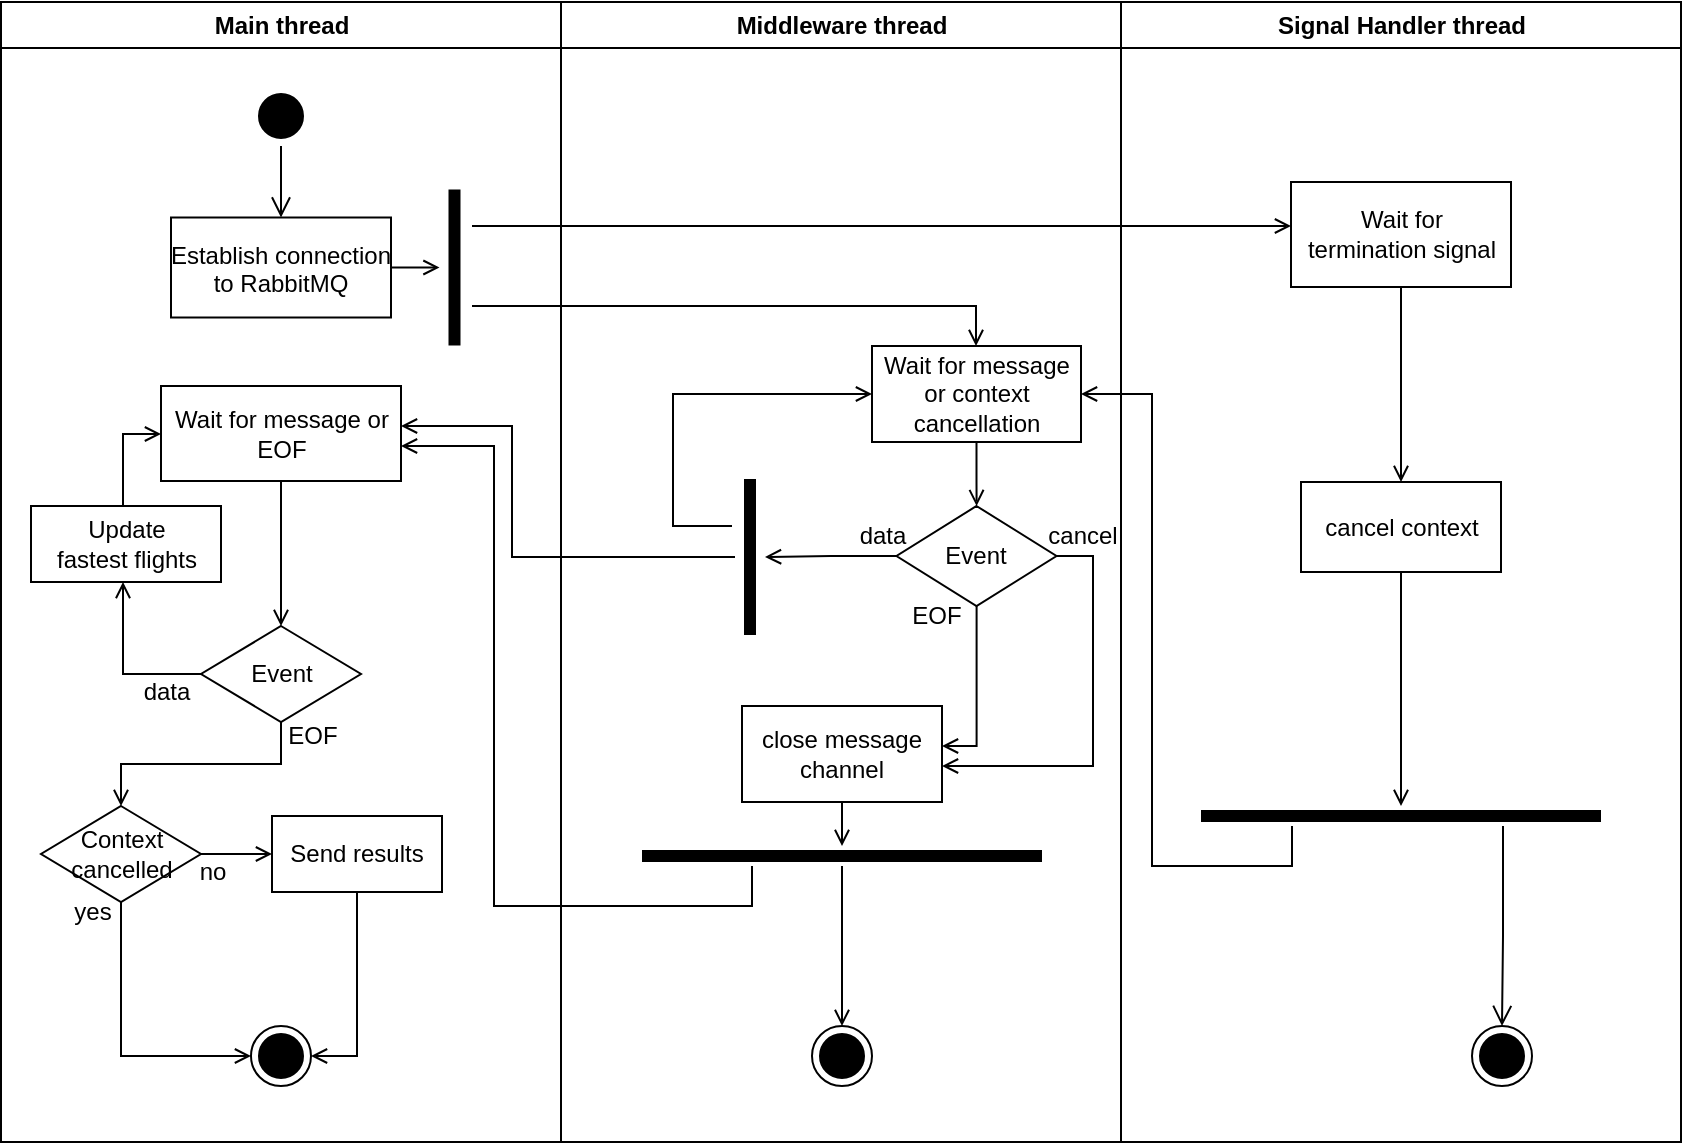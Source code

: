 <mxfile version="22.0.5" type="device" pages="2">
  <diagram name="Page-1" id="e7e014a7-5840-1c2e-5031-d8a46d1fe8dd">
    <mxGraphModel dx="868" dy="432" grid="1" gridSize="10" guides="1" tooltips="1" connect="1" arrows="1" fold="1" page="1" pageScale="1" pageWidth="1169" pageHeight="826" background="none" math="0" shadow="0">
      <root>
        <mxCell id="0" />
        <mxCell id="1" parent="0" />
        <mxCell id="2" value="Main thread" style="swimlane;whiteSpace=wrap" parent="1" vertex="1">
          <mxGeometry x="164.5" y="128" width="280" height="570" as="geometry" />
        </mxCell>
        <mxCell id="5" value="" style="ellipse;shape=startState;fillColor=#000000;strokeColor=#000000;" parent="2" vertex="1">
          <mxGeometry x="125" y="42" width="30" height="30" as="geometry" />
        </mxCell>
        <mxCell id="6" value="" style="edgeStyle=elbowEdgeStyle;elbow=horizontal;verticalAlign=bottom;endArrow=open;endSize=8;strokeColor=#000000;endFill=1;rounded=0" parent="2" source="5" target="7" edge="1">
          <mxGeometry x="100" y="40" as="geometry">
            <mxPoint x="115" y="110" as="targetPoint" />
          </mxGeometry>
        </mxCell>
        <mxCell id="7" value="Establish connection&#xa;to RabbitMQ" style="strokeColor=#000000;" parent="2" vertex="1">
          <mxGeometry x="85" y="107.75" width="110" height="50" as="geometry" />
        </mxCell>
        <mxCell id="9" value="" style="endArrow=open;strokeColor=#000000;endFill=1;rounded=0" parent="2" source="7" target="o3OENYJQWLkYWnhnGJ2E-41" edge="1">
          <mxGeometry relative="1" as="geometry">
            <mxPoint x="140" y="220" as="targetPoint" />
          </mxGeometry>
        </mxCell>
        <mxCell id="o3OENYJQWLkYWnhnGJ2E-41" value="" style="shape=line;strokeWidth=6;strokeColor=#000000;rotation=-90;" parent="2" vertex="1">
          <mxGeometry x="187.75" y="125.25" width="78" height="15" as="geometry" />
        </mxCell>
        <mxCell id="o3OENYJQWLkYWnhnGJ2E-64" style="edgeStyle=orthogonalEdgeStyle;rounded=0;orthogonalLoop=1;jettySize=auto;html=1;endArrow=open;endFill=0;" parent="2" source="o3OENYJQWLkYWnhnGJ2E-50" target="o3OENYJQWLkYWnhnGJ2E-65" edge="1">
          <mxGeometry relative="1" as="geometry">
            <mxPoint x="140" y="372" as="targetPoint" />
          </mxGeometry>
        </mxCell>
        <mxCell id="o3OENYJQWLkYWnhnGJ2E-50" value="&lt;div&gt;Wait for message or EOF&lt;br&gt;&lt;/div&gt;" style="rounded=0;whiteSpace=wrap;html=1;" parent="2" vertex="1">
          <mxGeometry x="80" y="192" width="120" height="47.5" as="geometry" />
        </mxCell>
        <mxCell id="o3OENYJQWLkYWnhnGJ2E-65" value="Event" style="rhombus;whiteSpace=wrap;html=1;" parent="2" vertex="1">
          <mxGeometry x="100" y="312" width="80" height="48" as="geometry" />
        </mxCell>
        <mxCell id="8Y54ojKYTVyUvJ_XyWZ6-13" style="edgeStyle=orthogonalEdgeStyle;rounded=0;orthogonalLoop=1;jettySize=auto;html=1;endArrow=open;endFill=0;" edge="1" parent="2" source="o3OENYJQWLkYWnhnGJ2E-69" target="o3OENYJQWLkYWnhnGJ2E-79">
          <mxGeometry relative="1" as="geometry">
            <Array as="points">
              <mxPoint x="178" y="527" />
            </Array>
          </mxGeometry>
        </mxCell>
        <mxCell id="o3OENYJQWLkYWnhnGJ2E-69" value="Send results" style="html=1;whiteSpace=wrap;" parent="2" vertex="1">
          <mxGeometry x="135.5" y="407" width="85" height="38" as="geometry" />
        </mxCell>
        <mxCell id="o3OENYJQWLkYWnhnGJ2E-68" style="edgeStyle=orthogonalEdgeStyle;rounded=0;orthogonalLoop=1;jettySize=auto;html=1;endArrow=open;endFill=0;" parent="2" source="8Y54ojKYTVyUvJ_XyWZ6-9" target="o3OENYJQWLkYWnhnGJ2E-69" edge="1">
          <mxGeometry relative="1" as="geometry">
            <mxPoint x="175.5" y="442" as="targetPoint" />
            <Array as="points">
              <mxPoint x="126" y="426" />
              <mxPoint x="126" y="426" />
            </Array>
          </mxGeometry>
        </mxCell>
        <mxCell id="o3OENYJQWLkYWnhnGJ2E-74" value="EOF" style="text;html=1;align=center;verticalAlign=middle;resizable=0;points=[];autosize=1;strokeColor=none;fillColor=none;" parent="2" vertex="1">
          <mxGeometry x="135.5" y="352" width="40" height="30" as="geometry" />
        </mxCell>
        <mxCell id="o3OENYJQWLkYWnhnGJ2E-77" style="edgeStyle=orthogonalEdgeStyle;rounded=0;orthogonalLoop=1;jettySize=auto;html=1;endArrow=open;endFill=0;" parent="2" source="o3OENYJQWLkYWnhnGJ2E-76" target="o3OENYJQWLkYWnhnGJ2E-50" edge="1">
          <mxGeometry relative="1" as="geometry">
            <Array as="points">
              <mxPoint x="61" y="216" />
            </Array>
          </mxGeometry>
        </mxCell>
        <mxCell id="o3OENYJQWLkYWnhnGJ2E-76" value="&lt;div&gt;Update&lt;/div&gt;&lt;div&gt;fastest flights&lt;/div&gt;" style="html=1;whiteSpace=wrap;" parent="2" vertex="1">
          <mxGeometry x="15" y="252" width="95" height="38" as="geometry" />
        </mxCell>
        <mxCell id="o3OENYJQWLkYWnhnGJ2E-71" style="edgeStyle=orthogonalEdgeStyle;rounded=0;orthogonalLoop=1;jettySize=auto;html=1;endArrow=open;endFill=0;" parent="2" source="o3OENYJQWLkYWnhnGJ2E-65" target="o3OENYJQWLkYWnhnGJ2E-76" edge="1">
          <mxGeometry relative="1" as="geometry">
            <Array as="points">
              <mxPoint x="61" y="336" />
            </Array>
          </mxGeometry>
        </mxCell>
        <mxCell id="o3OENYJQWLkYWnhnGJ2E-79" value="" style="ellipse;html=1;shape=endState;fillColor=#000000;strokeColor=#000000;" parent="2" vertex="1">
          <mxGeometry x="125" y="512" width="30" height="30" as="geometry" />
        </mxCell>
        <mxCell id="o3OENYJQWLkYWnhnGJ2E-70" value="data" style="text;html=1;align=center;verticalAlign=middle;resizable=0;points=[];autosize=1;strokeColor=none;fillColor=none;" parent="2" vertex="1">
          <mxGeometry x="62.5" y="330" width="40" height="30" as="geometry" />
        </mxCell>
        <mxCell id="8Y54ojKYTVyUvJ_XyWZ6-10" value="" style="edgeStyle=orthogonalEdgeStyle;rounded=0;orthogonalLoop=1;jettySize=auto;html=1;endArrow=open;endFill=0;" edge="1" parent="2" source="o3OENYJQWLkYWnhnGJ2E-65" target="8Y54ojKYTVyUvJ_XyWZ6-9">
          <mxGeometry relative="1" as="geometry">
            <mxPoint x="304.5" y="580" as="targetPoint" />
            <mxPoint x="304.5" y="488" as="sourcePoint" />
          </mxGeometry>
        </mxCell>
        <mxCell id="8Y54ojKYTVyUvJ_XyWZ6-14" style="edgeStyle=orthogonalEdgeStyle;rounded=0;orthogonalLoop=1;jettySize=auto;html=1;endArrow=open;endFill=0;" edge="1" parent="2" source="8Y54ojKYTVyUvJ_XyWZ6-9" target="o3OENYJQWLkYWnhnGJ2E-79">
          <mxGeometry relative="1" as="geometry">
            <Array as="points">
              <mxPoint x="60" y="527" />
            </Array>
          </mxGeometry>
        </mxCell>
        <mxCell id="8Y54ojKYTVyUvJ_XyWZ6-9" value="&lt;div&gt;Context cancelled&lt;br&gt;&lt;/div&gt;" style="rhombus;whiteSpace=wrap;html=1;" vertex="1" parent="2">
          <mxGeometry x="20" y="402" width="80" height="48" as="geometry" />
        </mxCell>
        <mxCell id="8Y54ojKYTVyUvJ_XyWZ6-16" value="yes" style="text;html=1;align=center;verticalAlign=middle;resizable=0;points=[];autosize=1;strokeColor=none;fillColor=none;" vertex="1" parent="2">
          <mxGeometry x="25.5" y="440" width="40" height="30" as="geometry" />
        </mxCell>
        <mxCell id="8Y54ojKYTVyUvJ_XyWZ6-17" value="no" style="text;html=1;align=center;verticalAlign=middle;resizable=0;points=[];autosize=1;strokeColor=none;fillColor=none;" vertex="1" parent="2">
          <mxGeometry x="85" y="420" width="40" height="30" as="geometry" />
        </mxCell>
        <mxCell id="3" value="Middleware thread" style="swimlane;whiteSpace=wrap" parent="1" vertex="1">
          <mxGeometry x="444.5" y="128" width="280" height="570" as="geometry" />
        </mxCell>
        <mxCell id="o3OENYJQWLkYWnhnGJ2E-43" style="edgeStyle=orthogonalEdgeStyle;rounded=0;orthogonalLoop=1;jettySize=auto;html=1;endArrow=open;endFill=0;" parent="3" target="o3OENYJQWLkYWnhnGJ2E-44" edge="1">
          <mxGeometry relative="1" as="geometry">
            <mxPoint x="385.5" y="112" as="targetPoint" />
            <mxPoint x="-44.5" y="112" as="sourcePoint" />
            <Array as="points">
              <mxPoint x="56" y="112" />
              <mxPoint x="56" y="112" />
            </Array>
          </mxGeometry>
        </mxCell>
        <mxCell id="o3OENYJQWLkYWnhnGJ2E-48" value="Wait for message or context cancellation" style="rounded=0;whiteSpace=wrap;html=1;" parent="3" vertex="1">
          <mxGeometry x="155.5" y="172" width="104.5" height="48" as="geometry" />
        </mxCell>
        <mxCell id="o3OENYJQWLkYWnhnGJ2E-54" value="EOF" style="text;html=1;align=center;verticalAlign=middle;resizable=0;points=[];autosize=1;strokeColor=none;fillColor=none;" parent="3" vertex="1">
          <mxGeometry x="167.75" y="292" width="40" height="30" as="geometry" />
        </mxCell>
        <mxCell id="o3OENYJQWLkYWnhnGJ2E-95" style="edgeStyle=orthogonalEdgeStyle;rounded=0;orthogonalLoop=1;jettySize=auto;html=1;endArrow=open;endFill=0;" parent="3" source="o3OENYJQWLkYWnhnGJ2E-55" target="o3OENYJQWLkYWnhnGJ2E-94" edge="1">
          <mxGeometry relative="1" as="geometry" />
        </mxCell>
        <mxCell id="o3OENYJQWLkYWnhnGJ2E-55" value="close message channel" style="rounded=0;whiteSpace=wrap;html=1;" parent="3" vertex="1">
          <mxGeometry x="90.5" y="352" width="100" height="48" as="geometry" />
        </mxCell>
        <mxCell id="o3OENYJQWLkYWnhnGJ2E-80" style="edgeStyle=orthogonalEdgeStyle;rounded=0;orthogonalLoop=1;jettySize=auto;html=1;endArrow=open;endFill=0;" parent="3" source="o3OENYJQWLkYWnhnGJ2E-52" target="o3OENYJQWLkYWnhnGJ2E-55" edge="1">
          <mxGeometry relative="1" as="geometry">
            <mxPoint x="265.5" y="392" as="targetPoint" />
            <Array as="points">
              <mxPoint x="266" y="277" />
              <mxPoint x="266" y="382" />
            </Array>
          </mxGeometry>
        </mxCell>
        <mxCell id="o3OENYJQWLkYWnhnGJ2E-52" value="Event" style="rhombus;whiteSpace=wrap;html=1;" parent="3" vertex="1">
          <mxGeometry x="167.75" y="252" width="80" height="50" as="geometry" />
        </mxCell>
        <mxCell id="o3OENYJQWLkYWnhnGJ2E-51" style="edgeStyle=orthogonalEdgeStyle;rounded=0;orthogonalLoop=1;jettySize=auto;html=1;endArrow=open;endFill=0;" parent="3" source="o3OENYJQWLkYWnhnGJ2E-48" target="o3OENYJQWLkYWnhnGJ2E-52" edge="1">
          <mxGeometry relative="1" as="geometry">
            <mxPoint x="140" y="292" as="targetPoint" />
          </mxGeometry>
        </mxCell>
        <mxCell id="o3OENYJQWLkYWnhnGJ2E-53" style="edgeStyle=orthogonalEdgeStyle;rounded=0;orthogonalLoop=1;jettySize=auto;html=1;endArrow=open;endFill=0;" parent="3" source="o3OENYJQWLkYWnhnGJ2E-52" target="o3OENYJQWLkYWnhnGJ2E-55" edge="1">
          <mxGeometry relative="1" as="geometry">
            <mxPoint x="140" y="382" as="targetPoint" />
            <Array as="points">
              <mxPoint x="208" y="372" />
            </Array>
          </mxGeometry>
        </mxCell>
        <mxCell id="o3OENYJQWLkYWnhnGJ2E-58" value="data" style="text;html=1;align=center;verticalAlign=middle;resizable=0;points=[];autosize=1;strokeColor=none;fillColor=none;" parent="3" vertex="1">
          <mxGeometry x="140.5" y="252" width="40" height="30" as="geometry" />
        </mxCell>
        <mxCell id="o3OENYJQWLkYWnhnGJ2E-61" style="edgeStyle=orthogonalEdgeStyle;rounded=0;orthogonalLoop=1;jettySize=auto;html=1;endArrow=open;endFill=0;" parent="3" target="o3OENYJQWLkYWnhnGJ2E-48" edge="1">
          <mxGeometry relative="1" as="geometry">
            <mxPoint x="85.5" y="262" as="sourcePoint" />
            <Array as="points">
              <mxPoint x="56" y="262" />
              <mxPoint x="56" y="196" />
            </Array>
          </mxGeometry>
        </mxCell>
        <mxCell id="o3OENYJQWLkYWnhnGJ2E-59" value="" style="shape=line;strokeWidth=6;strokeColor=#000000;rotation=90;" parent="3" vertex="1">
          <mxGeometry x="55.5" y="270" width="78" height="15" as="geometry" />
        </mxCell>
        <mxCell id="o3OENYJQWLkYWnhnGJ2E-57" style="edgeStyle=orthogonalEdgeStyle;rounded=0;orthogonalLoop=1;jettySize=auto;html=1;endArrow=open;endFill=0;" parent="3" source="o3OENYJQWLkYWnhnGJ2E-52" target="o3OENYJQWLkYWnhnGJ2E-59" edge="1">
          <mxGeometry relative="1" as="geometry">
            <mxPoint x="115.5" y="277" as="targetPoint" />
          </mxGeometry>
        </mxCell>
        <mxCell id="o3OENYJQWLkYWnhnGJ2E-83" value="cancel" style="text;html=1;align=center;verticalAlign=middle;resizable=0;points=[];autosize=1;strokeColor=none;fillColor=none;" parent="3" vertex="1">
          <mxGeometry x="235.5" y="252" width="50" height="30" as="geometry" />
        </mxCell>
        <mxCell id="o3OENYJQWLkYWnhnGJ2E-96" style="edgeStyle=orthogonalEdgeStyle;rounded=0;orthogonalLoop=1;jettySize=auto;html=1;endArrow=open;endFill=0;" parent="3" source="o3OENYJQWLkYWnhnGJ2E-94" target="o3OENYJQWLkYWnhnGJ2E-97" edge="1">
          <mxGeometry relative="1" as="geometry">
            <mxPoint x="140.5" y="512" as="targetPoint" />
          </mxGeometry>
        </mxCell>
        <mxCell id="o3OENYJQWLkYWnhnGJ2E-94" value="" style="shape=line;html=1;strokeWidth=6;strokeColor=#000000;" parent="3" vertex="1">
          <mxGeometry x="40.5" y="422" width="200" height="10" as="geometry" />
        </mxCell>
        <mxCell id="o3OENYJQWLkYWnhnGJ2E-97" value="" style="ellipse;html=1;shape=endState;fillColor=#000000;strokeColor=#000000;" parent="3" vertex="1">
          <mxGeometry x="125.5" y="512" width="30" height="30" as="geometry" />
        </mxCell>
        <mxCell id="4" value="Signal Handler thread" style="swimlane;whiteSpace=wrap" parent="1" vertex="1">
          <mxGeometry x="724.5" y="128" width="280" height="570" as="geometry" />
        </mxCell>
        <mxCell id="o3OENYJQWLkYWnhnGJ2E-46" style="edgeStyle=orthogonalEdgeStyle;rounded=0;orthogonalLoop=1;jettySize=auto;html=1;endArrow=open;endFill=0;" parent="4" source="o3OENYJQWLkYWnhnGJ2E-44" target="o3OENYJQWLkYWnhnGJ2E-45" edge="1">
          <mxGeometry relative="1" as="geometry" />
        </mxCell>
        <mxCell id="o3OENYJQWLkYWnhnGJ2E-44" value="&lt;div&gt;Wait for&lt;/div&gt;&lt;div&gt;termination signal&lt;/div&gt;" style="rounded=0;whiteSpace=wrap;html=1;" parent="4" vertex="1">
          <mxGeometry x="85" y="90" width="110" height="52.5" as="geometry" />
        </mxCell>
        <mxCell id="o3OENYJQWLkYWnhnGJ2E-45" value="cancel context" style="rounded=0;whiteSpace=wrap;html=1;" parent="4" vertex="1">
          <mxGeometry x="90" y="240" width="100" height="45" as="geometry" />
        </mxCell>
        <mxCell id="o3OENYJQWLkYWnhnGJ2E-67" value="" style="ellipse;html=1;shape=endState;fillColor=#000000;strokeColor=#000000;" parent="4" vertex="1">
          <mxGeometry x="175.5" y="512" width="30" height="30" as="geometry" />
        </mxCell>
        <mxCell id="o3OENYJQWLkYWnhnGJ2E-66" style="edgeStyle=orthogonalEdgeStyle;rounded=0;orthogonalLoop=1;jettySize=auto;html=1;endArrow=open;endFill=0;" parent="4" source="o3OENYJQWLkYWnhnGJ2E-45" target="o3OENYJQWLkYWnhnGJ2E-90" edge="1">
          <mxGeometry relative="1" as="geometry">
            <mxPoint x="140.5" y="402" as="targetPoint" />
          </mxGeometry>
        </mxCell>
        <mxCell id="o3OENYJQWLkYWnhnGJ2E-90" value="" style="shape=line;html=1;strokeWidth=6;strokeColor=#000000;" parent="4" vertex="1">
          <mxGeometry x="40" y="402" width="200" height="10" as="geometry" />
        </mxCell>
        <mxCell id="o3OENYJQWLkYWnhnGJ2E-91" value="" style="edgeStyle=orthogonalEdgeStyle;html=1;verticalAlign=bottom;endArrow=open;endSize=8;strokeColor=#000000;rounded=0;" parent="4" source="o3OENYJQWLkYWnhnGJ2E-90" target="o3OENYJQWLkYWnhnGJ2E-67" edge="1">
          <mxGeometry relative="1" as="geometry">
            <mxPoint x="135.5" y="482" as="targetPoint" />
            <Array as="points">
              <mxPoint x="191" y="467" />
            </Array>
          </mxGeometry>
        </mxCell>
        <mxCell id="o3OENYJQWLkYWnhnGJ2E-47" style="edgeStyle=orthogonalEdgeStyle;rounded=0;orthogonalLoop=1;jettySize=auto;html=1;endArrow=open;endFill=0;" parent="1" target="o3OENYJQWLkYWnhnGJ2E-48" edge="1">
          <mxGeometry relative="1" as="geometry">
            <mxPoint x="580" y="263" as="targetPoint" />
            <mxPoint x="400" y="280" as="sourcePoint" />
            <Array as="points">
              <mxPoint x="652" y="280" />
            </Array>
          </mxGeometry>
        </mxCell>
        <mxCell id="o3OENYJQWLkYWnhnGJ2E-60" style="edgeStyle=orthogonalEdgeStyle;rounded=0;orthogonalLoop=1;jettySize=auto;html=1;endArrow=open;endFill=0;" parent="1" source="o3OENYJQWLkYWnhnGJ2E-59" target="o3OENYJQWLkYWnhnGJ2E-50" edge="1">
          <mxGeometry relative="1" as="geometry">
            <Array as="points">
              <mxPoint x="420" y="406" />
              <mxPoint x="420" y="340" />
            </Array>
          </mxGeometry>
        </mxCell>
        <mxCell id="o3OENYJQWLkYWnhnGJ2E-92" style="edgeStyle=orthogonalEdgeStyle;rounded=0;orthogonalLoop=1;jettySize=auto;html=1;endArrow=open;endFill=0;" parent="1" source="o3OENYJQWLkYWnhnGJ2E-90" target="o3OENYJQWLkYWnhnGJ2E-48" edge="1">
          <mxGeometry relative="1" as="geometry">
            <Array as="points">
              <mxPoint x="810" y="560" />
              <mxPoint x="740" y="560" />
              <mxPoint x="740" y="324" />
            </Array>
          </mxGeometry>
        </mxCell>
        <mxCell id="o3OENYJQWLkYWnhnGJ2E-62" style="edgeStyle=orthogonalEdgeStyle;rounded=0;orthogonalLoop=1;jettySize=auto;html=1;endArrow=open;endFill=0;" parent="1" source="o3OENYJQWLkYWnhnGJ2E-94" target="o3OENYJQWLkYWnhnGJ2E-50" edge="1">
          <mxGeometry relative="1" as="geometry">
            <mxPoint x="540" y="580" as="sourcePoint" />
            <mxPoint x="370" y="340" as="targetPoint" />
            <Array as="points">
              <mxPoint x="540" y="580" />
              <mxPoint x="411" y="580" />
              <mxPoint x="411" y="350" />
            </Array>
          </mxGeometry>
        </mxCell>
      </root>
    </mxGraphModel>
  </diagram>
  <diagram name="Page-2" id="qFwwdiEsjPc4uxTmNuuE">
    <mxGraphModel dx="868" dy="432" grid="1" gridSize="10" guides="1" tooltips="1" connect="1" arrows="1" fold="1" page="1" pageScale="1" pageWidth="1169" pageHeight="826" background="none" math="0" shadow="0">
      <root>
        <mxCell id="rD0g0whmPOXixIf8Vzcq-0" />
        <mxCell id="rD0g0whmPOXixIf8Vzcq-1" parent="rD0g0whmPOXixIf8Vzcq-0" />
        <mxCell id="rD0g0whmPOXixIf8Vzcq-2" value="Main thread" style="swimlane;whiteSpace=wrap" parent="rD0g0whmPOXixIf8Vzcq-1" vertex="1">
          <mxGeometry x="164.5" y="128" width="280" height="570" as="geometry" />
        </mxCell>
        <mxCell id="rD0g0whmPOXixIf8Vzcq-3" value="" style="ellipse;shape=startState;fillColor=#000000;strokeColor=#000000;" parent="rD0g0whmPOXixIf8Vzcq-2" vertex="1">
          <mxGeometry x="125" y="42" width="30" height="30" as="geometry" />
        </mxCell>
        <mxCell id="rD0g0whmPOXixIf8Vzcq-4" value="" style="edgeStyle=elbowEdgeStyle;elbow=horizontal;verticalAlign=bottom;endArrow=open;endSize=8;strokeColor=#000000;endFill=1;rounded=0" parent="rD0g0whmPOXixIf8Vzcq-2" source="rD0g0whmPOXixIf8Vzcq-3" target="rD0g0whmPOXixIf8Vzcq-5" edge="1">
          <mxGeometry x="100" y="40" as="geometry">
            <mxPoint x="115" y="110" as="targetPoint" />
          </mxGeometry>
        </mxCell>
        <mxCell id="rD0g0whmPOXixIf8Vzcq-5" value="Establish connection&#xa;to RabbitMQ" style="strokeColor=#000000;" parent="rD0g0whmPOXixIf8Vzcq-2" vertex="1">
          <mxGeometry x="85" y="107.75" width="110" height="50" as="geometry" />
        </mxCell>
        <mxCell id="rD0g0whmPOXixIf8Vzcq-6" value="" style="endArrow=open;strokeColor=#000000;endFill=1;rounded=0" parent="rD0g0whmPOXixIf8Vzcq-2" source="rD0g0whmPOXixIf8Vzcq-5" target="rD0g0whmPOXixIf8Vzcq-7" edge="1">
          <mxGeometry relative="1" as="geometry">
            <mxPoint x="140" y="220" as="targetPoint" />
          </mxGeometry>
        </mxCell>
        <mxCell id="rD0g0whmPOXixIf8Vzcq-7" value="" style="shape=line;strokeWidth=6;strokeColor=#000000;rotation=-90;" parent="rD0g0whmPOXixIf8Vzcq-2" vertex="1">
          <mxGeometry x="187.75" y="125.25" width="78" height="15" as="geometry" />
        </mxCell>
        <mxCell id="rD0g0whmPOXixIf8Vzcq-8" style="edgeStyle=orthogonalEdgeStyle;rounded=0;orthogonalLoop=1;jettySize=auto;html=1;endArrow=open;endFill=0;" parent="rD0g0whmPOXixIf8Vzcq-2" source="rD0g0whmPOXixIf8Vzcq-9" target="rD0g0whmPOXixIf8Vzcq-11" edge="1">
          <mxGeometry relative="1" as="geometry">
            <mxPoint x="140" y="372" as="targetPoint" />
            <Array as="points">
              <mxPoint x="153" y="262" />
              <mxPoint x="153" y="262" />
            </Array>
          </mxGeometry>
        </mxCell>
        <mxCell id="rD0g0whmPOXixIf8Vzcq-9" value="&lt;div&gt;Wait for message or EOF&lt;br&gt;&lt;/div&gt;" style="rounded=0;whiteSpace=wrap;html=1;" parent="rD0g0whmPOXixIf8Vzcq-2" vertex="1">
          <mxGeometry x="92.5" y="192" width="120" height="47.5" as="geometry" />
        </mxCell>
        <mxCell id="rD0g0whmPOXixIf8Vzcq-11" value="Event" style="rhombus;whiteSpace=wrap;html=1;" parent="rD0g0whmPOXixIf8Vzcq-2" vertex="1">
          <mxGeometry x="112.5" y="285" width="80" height="48" as="geometry" />
        </mxCell>
        <mxCell id="rD0g0whmPOXixIf8Vzcq-12" value="Filter and aggregate data" style="html=1;whiteSpace=wrap;" parent="rD0g0whmPOXixIf8Vzcq-2" vertex="1">
          <mxGeometry x="155" y="377" width="85" height="38" as="geometry" />
        </mxCell>
        <mxCell id="rD0g0whmPOXixIf8Vzcq-13" style="edgeStyle=orthogonalEdgeStyle;rounded=0;orthogonalLoop=1;jettySize=auto;html=1;endArrow=open;endFill=0;" parent="rD0g0whmPOXixIf8Vzcq-2" source="rD0g0whmPOXixIf8Vzcq-11" target="ImmSAExswWbtyPl04vwK-0" edge="1">
          <mxGeometry relative="1" as="geometry">
            <mxPoint x="175.5" y="442" as="targetPoint" />
            <Array as="points">
              <mxPoint x="153" y="352" />
              <mxPoint x="60" y="352" />
            </Array>
          </mxGeometry>
        </mxCell>
        <mxCell id="rD0g0whmPOXixIf8Vzcq-14" value="EOF" style="text;html=1;align=center;verticalAlign=middle;resizable=0;points=[];autosize=1;strokeColor=none;fillColor=none;" parent="rD0g0whmPOXixIf8Vzcq-2" vertex="1">
          <mxGeometry x="147.75" y="322" width="40" height="30" as="geometry" />
        </mxCell>
        <mxCell id="rD0g0whmPOXixIf8Vzcq-15" style="edgeStyle=orthogonalEdgeStyle;rounded=0;orthogonalLoop=1;jettySize=auto;html=1;endArrow=open;endFill=0;" parent="rD0g0whmPOXixIf8Vzcq-2" source="rD0g0whmPOXixIf8Vzcq-16" target="rD0g0whmPOXixIf8Vzcq-9" edge="1">
          <mxGeometry relative="1" as="geometry">
            <Array as="points">
              <mxPoint x="61" y="216" />
            </Array>
          </mxGeometry>
        </mxCell>
        <mxCell id="rD0g0whmPOXixIf8Vzcq-16" value="&lt;div&gt;Store price&lt;/div&gt;&lt;div&gt;or average&lt;br&gt;&lt;/div&gt;" style="html=1;whiteSpace=wrap;" parent="rD0g0whmPOXixIf8Vzcq-2" vertex="1">
          <mxGeometry x="20" y="252" width="80" height="38" as="geometry" />
        </mxCell>
        <mxCell id="rD0g0whmPOXixIf8Vzcq-17" style="edgeStyle=orthogonalEdgeStyle;rounded=0;orthogonalLoop=1;jettySize=auto;html=1;endArrow=open;endFill=0;" parent="rD0g0whmPOXixIf8Vzcq-2" source="rD0g0whmPOXixIf8Vzcq-11" target="rD0g0whmPOXixIf8Vzcq-16" edge="1">
          <mxGeometry relative="1" as="geometry">
            <Array as="points">
              <mxPoint x="61" y="309" />
            </Array>
          </mxGeometry>
        </mxCell>
        <mxCell id="rD0g0whmPOXixIf8Vzcq-18" value="" style="ellipse;html=1;shape=endState;fillColor=#000000;strokeColor=#000000;" parent="rD0g0whmPOXixIf8Vzcq-2" vertex="1">
          <mxGeometry x="125" y="512" width="30" height="30" as="geometry" />
        </mxCell>
        <mxCell id="rD0g0whmPOXixIf8Vzcq-19" style="edgeStyle=orthogonalEdgeStyle;rounded=0;orthogonalLoop=1;jettySize=auto;html=1;endArrow=open;endFill=0;" parent="rD0g0whmPOXixIf8Vzcq-2" source="rD0g0whmPOXixIf8Vzcq-23" target="rD0g0whmPOXixIf8Vzcq-18" edge="1">
          <mxGeometry relative="1" as="geometry">
            <mxPoint x="95" y="442" as="targetPoint" />
            <Array as="points">
              <mxPoint x="198" y="527" />
            </Array>
          </mxGeometry>
        </mxCell>
        <mxCell id="rD0g0whmPOXixIf8Vzcq-20" value="data" style="text;html=1;align=center;verticalAlign=middle;resizable=0;points=[];autosize=1;strokeColor=none;fillColor=none;" parent="rD0g0whmPOXixIf8Vzcq-2" vertex="1">
          <mxGeometry x="85" y="303" width="40" height="30" as="geometry" />
        </mxCell>
        <mxCell id="rD0g0whmPOXixIf8Vzcq-22" value="" style="edgeStyle=orthogonalEdgeStyle;rounded=0;orthogonalLoop=1;jettySize=auto;html=1;endArrow=open;endFill=0;" parent="rD0g0whmPOXixIf8Vzcq-2" source="rD0g0whmPOXixIf8Vzcq-12" target="rD0g0whmPOXixIf8Vzcq-23" edge="1">
          <mxGeometry relative="1" as="geometry">
            <mxPoint x="304.5" y="640" as="targetPoint" />
            <mxPoint x="304.5" y="558" as="sourcePoint" />
            <Array as="points">
              <mxPoint x="196" y="479" />
              <mxPoint x="196" y="639" />
            </Array>
          </mxGeometry>
        </mxCell>
        <mxCell id="rD0g0whmPOXixIf8Vzcq-23" value="Send results" style="rounded=0;whiteSpace=wrap;html=1;" parent="rD0g0whmPOXixIf8Vzcq-2" vertex="1">
          <mxGeometry x="161.25" y="452" width="72.5" height="38" as="geometry" />
        </mxCell>
        <mxCell id="ImmSAExswWbtyPl04vwK-3" style="edgeStyle=orthogonalEdgeStyle;rounded=0;orthogonalLoop=1;jettySize=auto;html=1;endArrow=open;endFill=0;" edge="1" parent="rD0g0whmPOXixIf8Vzcq-2" source="ImmSAExswWbtyPl04vwK-0" target="rD0g0whmPOXixIf8Vzcq-12">
          <mxGeometry relative="1" as="geometry" />
        </mxCell>
        <mxCell id="ImmSAExswWbtyPl04vwK-6" style="edgeStyle=orthogonalEdgeStyle;rounded=0;orthogonalLoop=1;jettySize=auto;html=1;endArrow=open;endFill=0;" edge="1" parent="rD0g0whmPOXixIf8Vzcq-2" source="ImmSAExswWbtyPl04vwK-0" target="rD0g0whmPOXixIf8Vzcq-18">
          <mxGeometry relative="1" as="geometry">
            <Array as="points">
              <mxPoint x="60" y="527" />
            </Array>
          </mxGeometry>
        </mxCell>
        <mxCell id="ImmSAExswWbtyPl04vwK-0" value="Context cancelled" style="rhombus;whiteSpace=wrap;html=1;" vertex="1" parent="rD0g0whmPOXixIf8Vzcq-2">
          <mxGeometry x="20" y="372" width="80" height="48" as="geometry" />
        </mxCell>
        <mxCell id="4ZaeW7QizV3uN99kCBuw-1" value="yes" style="text;html=1;align=center;verticalAlign=middle;resizable=0;points=[];autosize=1;strokeColor=none;fillColor=none;" vertex="1" parent="rD0g0whmPOXixIf8Vzcq-2">
          <mxGeometry x="25.5" y="410" width="40" height="30" as="geometry" />
        </mxCell>
        <mxCell id="rD0g0whmPOXixIf8Vzcq-24" value="Middleware thread" style="swimlane;whiteSpace=wrap" parent="rD0g0whmPOXixIf8Vzcq-1" vertex="1">
          <mxGeometry x="444.5" y="128" width="280" height="570" as="geometry" />
        </mxCell>
        <mxCell id="rD0g0whmPOXixIf8Vzcq-25" style="edgeStyle=orthogonalEdgeStyle;rounded=0;orthogonalLoop=1;jettySize=auto;html=1;endArrow=open;endFill=0;" parent="rD0g0whmPOXixIf8Vzcq-24" target="rD0g0whmPOXixIf8Vzcq-44" edge="1">
          <mxGeometry relative="1" as="geometry">
            <mxPoint x="385.5" y="112" as="targetPoint" />
            <mxPoint x="-44.5" y="112" as="sourcePoint" />
            <Array as="points">
              <mxPoint x="56" y="112" />
              <mxPoint x="56" y="112" />
            </Array>
          </mxGeometry>
        </mxCell>
        <mxCell id="rD0g0whmPOXixIf8Vzcq-26" value="Wait for message or context cancellation" style="rounded=0;whiteSpace=wrap;html=1;" parent="rD0g0whmPOXixIf8Vzcq-24" vertex="1">
          <mxGeometry x="155.5" y="172" width="104.5" height="48" as="geometry" />
        </mxCell>
        <mxCell id="rD0g0whmPOXixIf8Vzcq-27" value="EOF" style="text;html=1;align=center;verticalAlign=middle;resizable=0;points=[];autosize=1;strokeColor=none;fillColor=none;" parent="rD0g0whmPOXixIf8Vzcq-24" vertex="1">
          <mxGeometry x="167.75" y="292" width="40" height="30" as="geometry" />
        </mxCell>
        <mxCell id="rD0g0whmPOXixIf8Vzcq-28" style="edgeStyle=orthogonalEdgeStyle;rounded=0;orthogonalLoop=1;jettySize=auto;html=1;endArrow=open;endFill=0;" parent="rD0g0whmPOXixIf8Vzcq-24" source="rD0g0whmPOXixIf8Vzcq-29" target="rD0g0whmPOXixIf8Vzcq-40" edge="1">
          <mxGeometry relative="1" as="geometry" />
        </mxCell>
        <mxCell id="rD0g0whmPOXixIf8Vzcq-29" value="close message channel" style="rounded=0;whiteSpace=wrap;html=1;" parent="rD0g0whmPOXixIf8Vzcq-24" vertex="1">
          <mxGeometry x="90.5" y="352" width="100" height="48" as="geometry" />
        </mxCell>
        <mxCell id="rD0g0whmPOXixIf8Vzcq-30" style="edgeStyle=orthogonalEdgeStyle;rounded=0;orthogonalLoop=1;jettySize=auto;html=1;endArrow=open;endFill=0;" parent="rD0g0whmPOXixIf8Vzcq-24" source="rD0g0whmPOXixIf8Vzcq-31" target="rD0g0whmPOXixIf8Vzcq-29" edge="1">
          <mxGeometry relative="1" as="geometry">
            <mxPoint x="265.5" y="392" as="targetPoint" />
            <Array as="points">
              <mxPoint x="266" y="277" />
              <mxPoint x="266" y="382" />
            </Array>
          </mxGeometry>
        </mxCell>
        <mxCell id="rD0g0whmPOXixIf8Vzcq-31" value="Event" style="rhombus;whiteSpace=wrap;html=1;" parent="rD0g0whmPOXixIf8Vzcq-24" vertex="1">
          <mxGeometry x="167.75" y="252" width="80" height="50" as="geometry" />
        </mxCell>
        <mxCell id="rD0g0whmPOXixIf8Vzcq-32" style="edgeStyle=orthogonalEdgeStyle;rounded=0;orthogonalLoop=1;jettySize=auto;html=1;endArrow=open;endFill=0;" parent="rD0g0whmPOXixIf8Vzcq-24" source="rD0g0whmPOXixIf8Vzcq-26" target="rD0g0whmPOXixIf8Vzcq-31" edge="1">
          <mxGeometry relative="1" as="geometry">
            <mxPoint x="140" y="292" as="targetPoint" />
          </mxGeometry>
        </mxCell>
        <mxCell id="rD0g0whmPOXixIf8Vzcq-33" style="edgeStyle=orthogonalEdgeStyle;rounded=0;orthogonalLoop=1;jettySize=auto;html=1;endArrow=open;endFill=0;" parent="rD0g0whmPOXixIf8Vzcq-24" source="rD0g0whmPOXixIf8Vzcq-31" target="rD0g0whmPOXixIf8Vzcq-29" edge="1">
          <mxGeometry relative="1" as="geometry">
            <mxPoint x="140" y="382" as="targetPoint" />
            <Array as="points">
              <mxPoint x="208" y="372" />
            </Array>
          </mxGeometry>
        </mxCell>
        <mxCell id="rD0g0whmPOXixIf8Vzcq-34" value="data" style="text;html=1;align=center;verticalAlign=middle;resizable=0;points=[];autosize=1;strokeColor=none;fillColor=none;" parent="rD0g0whmPOXixIf8Vzcq-24" vertex="1">
          <mxGeometry x="140.5" y="252" width="40" height="30" as="geometry" />
        </mxCell>
        <mxCell id="rD0g0whmPOXixIf8Vzcq-35" style="edgeStyle=orthogonalEdgeStyle;rounded=0;orthogonalLoop=1;jettySize=auto;html=1;endArrow=open;endFill=0;" parent="rD0g0whmPOXixIf8Vzcq-24" target="rD0g0whmPOXixIf8Vzcq-26" edge="1">
          <mxGeometry relative="1" as="geometry">
            <mxPoint x="85.5" y="262" as="sourcePoint" />
            <Array as="points">
              <mxPoint x="56" y="262" />
              <mxPoint x="56" y="196" />
            </Array>
          </mxGeometry>
        </mxCell>
        <mxCell id="rD0g0whmPOXixIf8Vzcq-36" value="" style="shape=line;strokeWidth=6;strokeColor=#000000;rotation=90;" parent="rD0g0whmPOXixIf8Vzcq-24" vertex="1">
          <mxGeometry x="55.5" y="270" width="78" height="15" as="geometry" />
        </mxCell>
        <mxCell id="rD0g0whmPOXixIf8Vzcq-37" style="edgeStyle=orthogonalEdgeStyle;rounded=0;orthogonalLoop=1;jettySize=auto;html=1;endArrow=open;endFill=0;" parent="rD0g0whmPOXixIf8Vzcq-24" source="rD0g0whmPOXixIf8Vzcq-31" target="rD0g0whmPOXixIf8Vzcq-36" edge="1">
          <mxGeometry relative="1" as="geometry">
            <mxPoint x="115.5" y="277" as="targetPoint" />
          </mxGeometry>
        </mxCell>
        <mxCell id="rD0g0whmPOXixIf8Vzcq-38" value="cancel" style="text;html=1;align=center;verticalAlign=middle;resizable=0;points=[];autosize=1;strokeColor=none;fillColor=none;" parent="rD0g0whmPOXixIf8Vzcq-24" vertex="1">
          <mxGeometry x="235.5" y="252" width="50" height="30" as="geometry" />
        </mxCell>
        <mxCell id="rD0g0whmPOXixIf8Vzcq-39" style="edgeStyle=orthogonalEdgeStyle;rounded=0;orthogonalLoop=1;jettySize=auto;html=1;endArrow=open;endFill=0;" parent="rD0g0whmPOXixIf8Vzcq-24" source="rD0g0whmPOXixIf8Vzcq-40" target="rD0g0whmPOXixIf8Vzcq-41" edge="1">
          <mxGeometry relative="1" as="geometry">
            <mxPoint x="140.5" y="512" as="targetPoint" />
          </mxGeometry>
        </mxCell>
        <mxCell id="rD0g0whmPOXixIf8Vzcq-40" value="" style="shape=line;html=1;strokeWidth=6;strokeColor=#000000;" parent="rD0g0whmPOXixIf8Vzcq-24" vertex="1">
          <mxGeometry x="40.5" y="422" width="200" height="10" as="geometry" />
        </mxCell>
        <mxCell id="rD0g0whmPOXixIf8Vzcq-41" value="" style="ellipse;html=1;shape=endState;fillColor=#000000;strokeColor=#000000;" parent="rD0g0whmPOXixIf8Vzcq-24" vertex="1">
          <mxGeometry x="125.5" y="512" width="30" height="30" as="geometry" />
        </mxCell>
        <mxCell id="rD0g0whmPOXixIf8Vzcq-42" value="Signal Handler thread" style="swimlane;whiteSpace=wrap" parent="rD0g0whmPOXixIf8Vzcq-1" vertex="1">
          <mxGeometry x="724.5" y="128" width="280" height="570" as="geometry" />
        </mxCell>
        <mxCell id="rD0g0whmPOXixIf8Vzcq-43" style="edgeStyle=orthogonalEdgeStyle;rounded=0;orthogonalLoop=1;jettySize=auto;html=1;endArrow=open;endFill=0;" parent="rD0g0whmPOXixIf8Vzcq-42" source="rD0g0whmPOXixIf8Vzcq-44" target="rD0g0whmPOXixIf8Vzcq-45" edge="1">
          <mxGeometry relative="1" as="geometry" />
        </mxCell>
        <mxCell id="rD0g0whmPOXixIf8Vzcq-44" value="&lt;div&gt;Wait for&lt;/div&gt;&lt;div&gt;termination signal&lt;/div&gt;" style="rounded=0;whiteSpace=wrap;html=1;" parent="rD0g0whmPOXixIf8Vzcq-42" vertex="1">
          <mxGeometry x="85" y="90" width="110" height="52.5" as="geometry" />
        </mxCell>
        <mxCell id="rD0g0whmPOXixIf8Vzcq-45" value="cancel context" style="rounded=0;whiteSpace=wrap;html=1;" parent="rD0g0whmPOXixIf8Vzcq-42" vertex="1">
          <mxGeometry x="90" y="240" width="100" height="45" as="geometry" />
        </mxCell>
        <mxCell id="rD0g0whmPOXixIf8Vzcq-46" value="" style="ellipse;html=1;shape=endState;fillColor=#000000;strokeColor=#000000;" parent="rD0g0whmPOXixIf8Vzcq-42" vertex="1">
          <mxGeometry x="175.5" y="512" width="30" height="30" as="geometry" />
        </mxCell>
        <mxCell id="rD0g0whmPOXixIf8Vzcq-47" style="edgeStyle=orthogonalEdgeStyle;rounded=0;orthogonalLoop=1;jettySize=auto;html=1;endArrow=open;endFill=0;" parent="rD0g0whmPOXixIf8Vzcq-42" source="rD0g0whmPOXixIf8Vzcq-45" target="rD0g0whmPOXixIf8Vzcq-48" edge="1">
          <mxGeometry relative="1" as="geometry">
            <mxPoint x="140.5" y="402" as="targetPoint" />
          </mxGeometry>
        </mxCell>
        <mxCell id="rD0g0whmPOXixIf8Vzcq-48" value="" style="shape=line;html=1;strokeWidth=6;strokeColor=#000000;" parent="rD0g0whmPOXixIf8Vzcq-42" vertex="1">
          <mxGeometry x="40" y="402" width="200" height="10" as="geometry" />
        </mxCell>
        <mxCell id="rD0g0whmPOXixIf8Vzcq-49" value="" style="edgeStyle=orthogonalEdgeStyle;html=1;verticalAlign=bottom;endArrow=open;endSize=8;strokeColor=#000000;rounded=0;" parent="rD0g0whmPOXixIf8Vzcq-42" source="rD0g0whmPOXixIf8Vzcq-48" target="rD0g0whmPOXixIf8Vzcq-46" edge="1">
          <mxGeometry relative="1" as="geometry">
            <mxPoint x="135.5" y="482" as="targetPoint" />
            <Array as="points">
              <mxPoint x="191" y="467" />
            </Array>
          </mxGeometry>
        </mxCell>
        <mxCell id="rD0g0whmPOXixIf8Vzcq-50" style="edgeStyle=orthogonalEdgeStyle;rounded=0;orthogonalLoop=1;jettySize=auto;html=1;endArrow=open;endFill=0;" parent="rD0g0whmPOXixIf8Vzcq-1" target="rD0g0whmPOXixIf8Vzcq-26" edge="1">
          <mxGeometry relative="1" as="geometry">
            <mxPoint x="580" y="263" as="targetPoint" />
            <mxPoint x="400" y="280" as="sourcePoint" />
            <Array as="points">
              <mxPoint x="652" y="280" />
            </Array>
          </mxGeometry>
        </mxCell>
        <mxCell id="rD0g0whmPOXixIf8Vzcq-51" style="edgeStyle=orthogonalEdgeStyle;rounded=0;orthogonalLoop=1;jettySize=auto;html=1;endArrow=open;endFill=0;" parent="rD0g0whmPOXixIf8Vzcq-1" source="rD0g0whmPOXixIf8Vzcq-36" target="rD0g0whmPOXixIf8Vzcq-9" edge="1">
          <mxGeometry relative="1" as="geometry">
            <Array as="points">
              <mxPoint x="420" y="406" />
              <mxPoint x="420" y="340" />
            </Array>
          </mxGeometry>
        </mxCell>
        <mxCell id="rD0g0whmPOXixIf8Vzcq-52" style="edgeStyle=orthogonalEdgeStyle;rounded=0;orthogonalLoop=1;jettySize=auto;html=1;endArrow=open;endFill=0;" parent="rD0g0whmPOXixIf8Vzcq-1" source="rD0g0whmPOXixIf8Vzcq-48" target="rD0g0whmPOXixIf8Vzcq-26" edge="1">
          <mxGeometry relative="1" as="geometry">
            <Array as="points">
              <mxPoint x="810" y="560" />
              <mxPoint x="740" y="560" />
              <mxPoint x="740" y="324" />
            </Array>
          </mxGeometry>
        </mxCell>
        <mxCell id="rD0g0whmPOXixIf8Vzcq-54" style="edgeStyle=orthogonalEdgeStyle;rounded=0;orthogonalLoop=1;jettySize=auto;html=1;endArrow=open;endFill=0;" parent="rD0g0whmPOXixIf8Vzcq-1" source="rD0g0whmPOXixIf8Vzcq-40" target="rD0g0whmPOXixIf8Vzcq-9" edge="1">
          <mxGeometry relative="1" as="geometry">
            <mxPoint x="540" y="580" as="sourcePoint" />
            <mxPoint x="370" y="340" as="targetPoint" />
            <Array as="points">
              <mxPoint x="540" y="580" />
              <mxPoint x="411" y="580" />
              <mxPoint x="411" y="350" />
            </Array>
          </mxGeometry>
        </mxCell>
        <mxCell id="4ZaeW7QizV3uN99kCBuw-0" value="no" style="text;html=1;align=center;verticalAlign=middle;resizable=0;points=[];autosize=1;strokeColor=none;fillColor=none;" vertex="1" parent="rD0g0whmPOXixIf8Vzcq-1">
          <mxGeometry x="250" y="518" width="40" height="30" as="geometry" />
        </mxCell>
      </root>
    </mxGraphModel>
  </diagram>
</mxfile>
